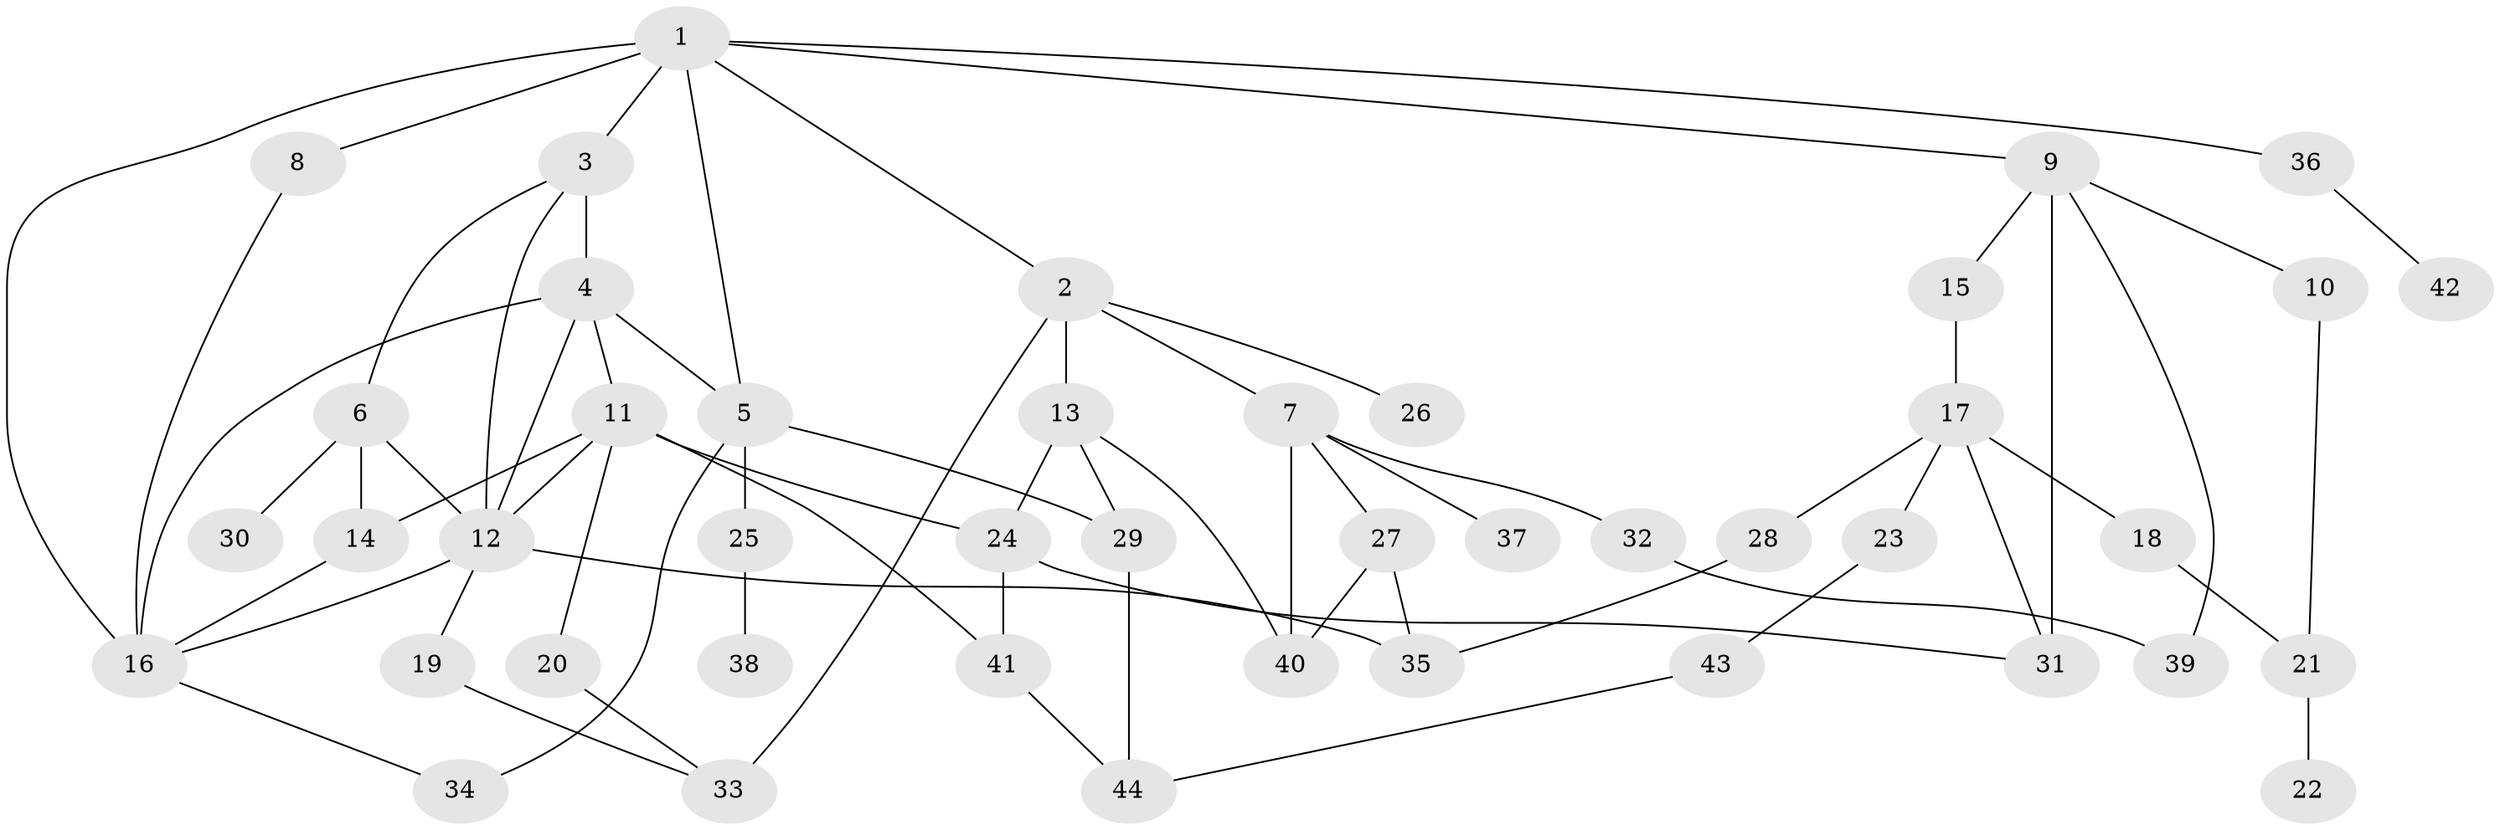 // original degree distribution, {5: 0.027586206896551724, 8: 0.020689655172413793, 6: 0.034482758620689655, 2: 0.2896551724137931, 4: 0.07586206896551724, 9: 0.006896551724137931, 1: 0.35172413793103446, 3: 0.18620689655172415, 7: 0.006896551724137931}
// Generated by graph-tools (version 1.1) at 2025/48/03/04/25 22:48:46]
// undirected, 44 vertices, 68 edges
graph export_dot {
  node [color=gray90,style=filled];
  1;
  2;
  3;
  4;
  5;
  6;
  7;
  8;
  9;
  10;
  11;
  12;
  13;
  14;
  15;
  16;
  17;
  18;
  19;
  20;
  21;
  22;
  23;
  24;
  25;
  26;
  27;
  28;
  29;
  30;
  31;
  32;
  33;
  34;
  35;
  36;
  37;
  38;
  39;
  40;
  41;
  42;
  43;
  44;
  1 -- 2 [weight=1.0];
  1 -- 3 [weight=1.0];
  1 -- 5 [weight=1.0];
  1 -- 8 [weight=1.0];
  1 -- 9 [weight=1.0];
  1 -- 16 [weight=2.0];
  1 -- 36 [weight=1.0];
  2 -- 7 [weight=1.0];
  2 -- 13 [weight=2.0];
  2 -- 26 [weight=1.0];
  2 -- 33 [weight=2.0];
  3 -- 4 [weight=2.0];
  3 -- 6 [weight=1.0];
  3 -- 12 [weight=1.0];
  4 -- 5 [weight=1.0];
  4 -- 11 [weight=2.0];
  4 -- 12 [weight=1.0];
  4 -- 16 [weight=1.0];
  5 -- 25 [weight=2.0];
  5 -- 29 [weight=1.0];
  5 -- 34 [weight=1.0];
  6 -- 12 [weight=1.0];
  6 -- 14 [weight=1.0];
  6 -- 30 [weight=1.0];
  7 -- 27 [weight=1.0];
  7 -- 32 [weight=1.0];
  7 -- 37 [weight=1.0];
  7 -- 40 [weight=3.0];
  8 -- 16 [weight=1.0];
  9 -- 10 [weight=1.0];
  9 -- 15 [weight=1.0];
  9 -- 31 [weight=3.0];
  9 -- 39 [weight=1.0];
  10 -- 21 [weight=1.0];
  11 -- 12 [weight=1.0];
  11 -- 14 [weight=1.0];
  11 -- 20 [weight=1.0];
  11 -- 24 [weight=1.0];
  11 -- 41 [weight=1.0];
  12 -- 16 [weight=1.0];
  12 -- 19 [weight=1.0];
  12 -- 35 [weight=1.0];
  13 -- 24 [weight=1.0];
  13 -- 29 [weight=1.0];
  13 -- 40 [weight=1.0];
  14 -- 16 [weight=1.0];
  15 -- 17 [weight=1.0];
  16 -- 34 [weight=1.0];
  17 -- 18 [weight=2.0];
  17 -- 23 [weight=1.0];
  17 -- 28 [weight=1.0];
  17 -- 31 [weight=1.0];
  18 -- 21 [weight=1.0];
  19 -- 33 [weight=1.0];
  20 -- 33 [weight=1.0];
  21 -- 22 [weight=1.0];
  23 -- 43 [weight=1.0];
  24 -- 31 [weight=1.0];
  24 -- 41 [weight=1.0];
  25 -- 38 [weight=1.0];
  27 -- 35 [weight=1.0];
  27 -- 40 [weight=1.0];
  28 -- 35 [weight=1.0];
  29 -- 44 [weight=1.0];
  32 -- 39 [weight=1.0];
  36 -- 42 [weight=1.0];
  41 -- 44 [weight=1.0];
  43 -- 44 [weight=1.0];
}
